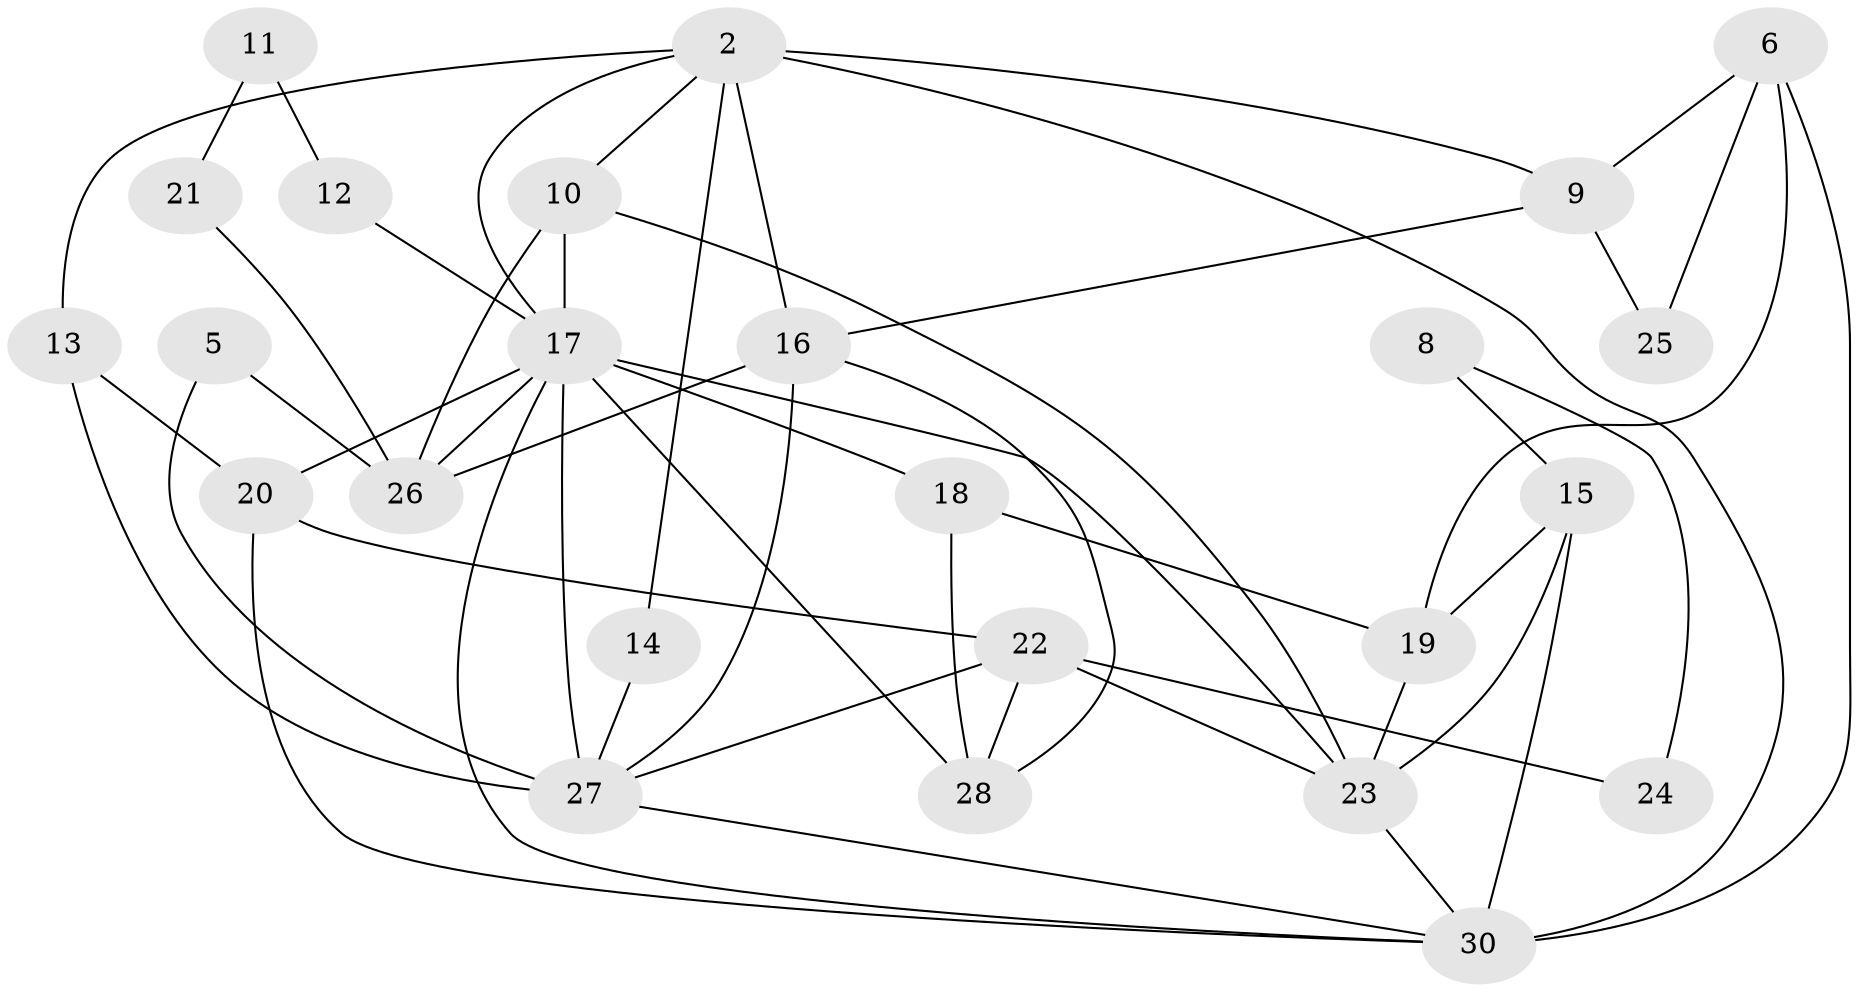 // original degree distribution, {0: 0.04040404040404041, 3: 0.21212121212121213, 2: 0.18181818181818182, 4: 0.16161616161616163, 5: 0.09090909090909091, 1: 0.25252525252525254, 8: 0.010101010101010102, 6: 0.04040404040404041, 7: 0.010101010101010102}
// Generated by graph-tools (version 1.1) at 2025/35/03/04/25 23:35:46]
// undirected, 25 vertices, 51 edges
graph export_dot {
  node [color=gray90,style=filled];
  2;
  5;
  6;
  8;
  9;
  10;
  11;
  12;
  13;
  14;
  15;
  16;
  17;
  18;
  19;
  20;
  21;
  22;
  23;
  24;
  25;
  26;
  27;
  28;
  30;
  2 -- 9 [weight=1.0];
  2 -- 10 [weight=1.0];
  2 -- 13 [weight=1.0];
  2 -- 14 [weight=1.0];
  2 -- 16 [weight=2.0];
  2 -- 17 [weight=1.0];
  2 -- 30 [weight=1.0];
  5 -- 26 [weight=1.0];
  5 -- 27 [weight=2.0];
  6 -- 9 [weight=1.0];
  6 -- 19 [weight=1.0];
  6 -- 25 [weight=1.0];
  6 -- 30 [weight=2.0];
  8 -- 15 [weight=1.0];
  8 -- 24 [weight=1.0];
  9 -- 16 [weight=1.0];
  9 -- 25 [weight=1.0];
  10 -- 17 [weight=2.0];
  10 -- 23 [weight=1.0];
  10 -- 26 [weight=2.0];
  11 -- 12 [weight=1.0];
  11 -- 21 [weight=1.0];
  12 -- 17 [weight=1.0];
  13 -- 20 [weight=2.0];
  13 -- 27 [weight=2.0];
  14 -- 27 [weight=1.0];
  15 -- 19 [weight=1.0];
  15 -- 23 [weight=2.0];
  15 -- 30 [weight=2.0];
  16 -- 26 [weight=1.0];
  16 -- 27 [weight=1.0];
  16 -- 28 [weight=1.0];
  17 -- 18 [weight=1.0];
  17 -- 20 [weight=1.0];
  17 -- 23 [weight=2.0];
  17 -- 26 [weight=1.0];
  17 -- 27 [weight=1.0];
  17 -- 28 [weight=1.0];
  17 -- 30 [weight=2.0];
  18 -- 19 [weight=1.0];
  18 -- 28 [weight=1.0];
  19 -- 23 [weight=1.0];
  20 -- 22 [weight=1.0];
  20 -- 30 [weight=1.0];
  21 -- 26 [weight=1.0];
  22 -- 23 [weight=1.0];
  22 -- 24 [weight=1.0];
  22 -- 27 [weight=2.0];
  22 -- 28 [weight=1.0];
  23 -- 30 [weight=1.0];
  27 -- 30 [weight=1.0];
}
